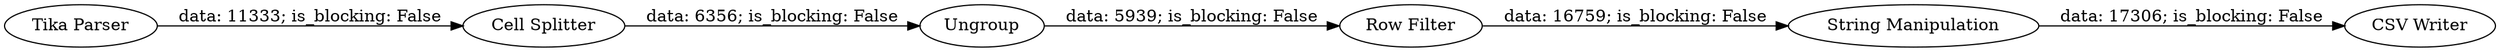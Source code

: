 digraph {
	"5356375521364515060_6" [label="String Manipulation"]
	"5356375521364515060_2" [label="Cell Splitter"]
	"5356375521364515060_4" [label="Row Filter"]
	"5356375521364515060_10" [label="CSV Writer"]
	"5356375521364515060_1" [label="Tika Parser"]
	"5356375521364515060_3" [label=Ungroup]
	"5356375521364515060_4" -> "5356375521364515060_6" [label="data: 16759; is_blocking: False"]
	"5356375521364515060_1" -> "5356375521364515060_2" [label="data: 11333; is_blocking: False"]
	"5356375521364515060_3" -> "5356375521364515060_4" [label="data: 5939; is_blocking: False"]
	"5356375521364515060_6" -> "5356375521364515060_10" [label="data: 17306; is_blocking: False"]
	"5356375521364515060_2" -> "5356375521364515060_3" [label="data: 6356; is_blocking: False"]
	rankdir=LR
}
